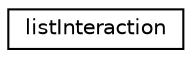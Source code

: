 digraph "Graphical Class Hierarchy"
{
 // LATEX_PDF_SIZE
  edge [fontname="Helvetica",fontsize="10",labelfontname="Helvetica",labelfontsize="10"];
  node [fontname="Helvetica",fontsize="10",shape=record];
  rankdir="LR";
  Node0 [label="listInteraction",height=0.2,width=0.4,color="black", fillcolor="white", style="filled",URL="$classlist_interaction.html",tooltip=" "];
}
